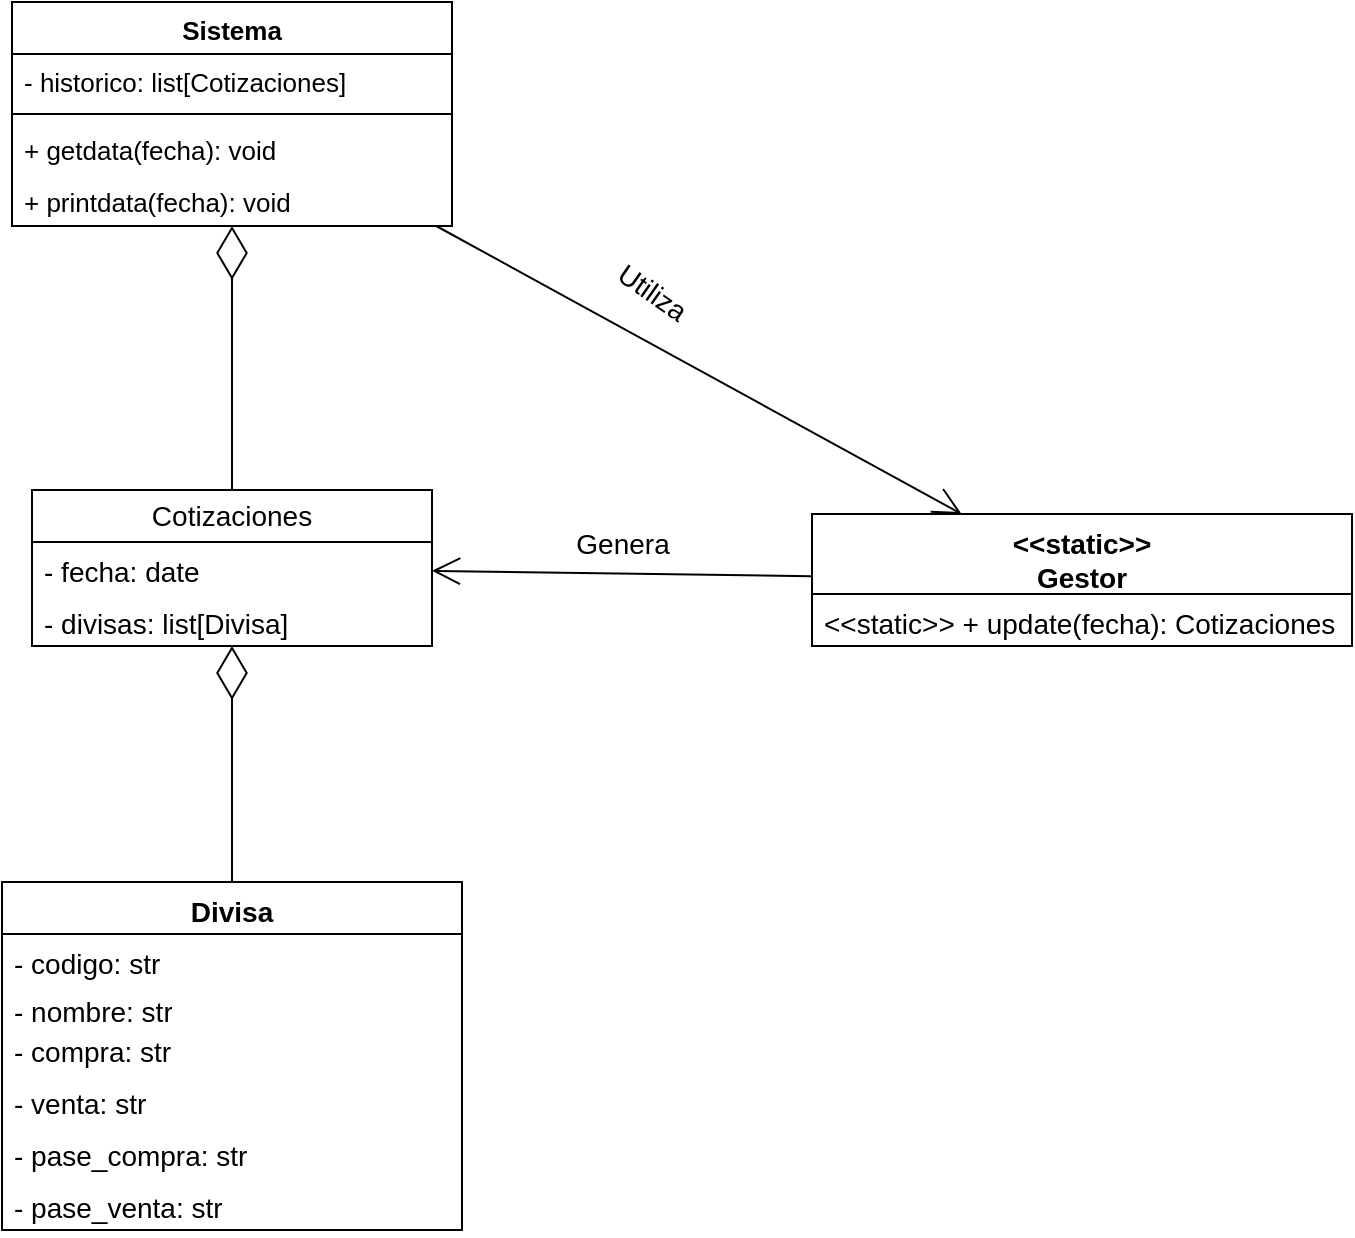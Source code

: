 <mxfile version="27.0.2">
  <diagram name="Page-1" id="1s3QCK1u-lFL1xn6LJ61">
    <mxGraphModel dx="1042" dy="1803" grid="1" gridSize="10" guides="1" tooltips="1" connect="1" arrows="1" fold="1" page="1" pageScale="1" pageWidth="827" pageHeight="1169" math="0" shadow="0">
      <root>
        <mxCell id="0" />
        <mxCell id="1" parent="0" />
        <mxCell id="Xtu-5J3k2FMBNV9fqlI5-1" value="Divisa" style="swimlane;fontStyle=1;align=center;verticalAlign=top;childLayout=stackLayout;horizontal=1;startSize=26;horizontalStack=0;resizeParent=1;resizeParentMax=0;resizeLast=0;collapsible=1;marginBottom=0;whiteSpace=wrap;html=1;fontSize=14;" parent="1" vertex="1">
          <mxGeometry x="45" y="200" width="230" height="174" as="geometry" />
        </mxCell>
        <mxCell id="Xtu-5J3k2FMBNV9fqlI5-2" value="- codigo: str&lt;div&gt;&lt;br&gt;&lt;/div&gt;" style="text;strokeColor=none;fillColor=none;align=left;verticalAlign=top;spacingLeft=4;spacingRight=4;overflow=hidden;rotatable=0;points=[[0,0.5],[1,0.5]];portConstraint=eastwest;whiteSpace=wrap;html=1;fontSize=14;" parent="Xtu-5J3k2FMBNV9fqlI5-1" vertex="1">
          <mxGeometry y="26" width="230" height="24" as="geometry" />
        </mxCell>
        <mxCell id="Xtu-5J3k2FMBNV9fqlI5-6" value="- nombre: str" style="text;strokeColor=none;fillColor=none;align=left;verticalAlign=top;spacingLeft=4;spacingRight=4;overflow=hidden;rotatable=0;points=[[0,0.5],[1,0.5]];portConstraint=eastwest;whiteSpace=wrap;html=1;fontSize=14;" parent="Xtu-5J3k2FMBNV9fqlI5-1" vertex="1">
          <mxGeometry y="50" width="230" height="20" as="geometry" />
        </mxCell>
        <mxCell id="Xtu-5J3k2FMBNV9fqlI5-7" value="- compra: str" style="text;strokeColor=none;fillColor=none;align=left;verticalAlign=top;spacingLeft=4;spacingRight=4;overflow=hidden;rotatable=0;points=[[0,0.5],[1,0.5]];portConstraint=eastwest;whiteSpace=wrap;html=1;fontSize=14;" parent="Xtu-5J3k2FMBNV9fqlI5-1" vertex="1">
          <mxGeometry y="70" width="230" height="26" as="geometry" />
        </mxCell>
        <mxCell id="Xtu-5J3k2FMBNV9fqlI5-8" value="- venta: str" style="text;strokeColor=none;fillColor=none;align=left;verticalAlign=top;spacingLeft=4;spacingRight=4;overflow=hidden;rotatable=0;points=[[0,0.5],[1,0.5]];portConstraint=eastwest;whiteSpace=wrap;html=1;fontSize=14;" parent="Xtu-5J3k2FMBNV9fqlI5-1" vertex="1">
          <mxGeometry y="96" width="230" height="26" as="geometry" />
        </mxCell>
        <mxCell id="Xtu-5J3k2FMBNV9fqlI5-9" value="- pase_compra: str" style="text;strokeColor=none;fillColor=none;align=left;verticalAlign=top;spacingLeft=4;spacingRight=4;overflow=hidden;rotatable=0;points=[[0,0.5],[1,0.5]];portConstraint=eastwest;whiteSpace=wrap;html=1;fontSize=14;" parent="Xtu-5J3k2FMBNV9fqlI5-1" vertex="1">
          <mxGeometry y="122" width="230" height="26" as="geometry" />
        </mxCell>
        <mxCell id="Xtu-5J3k2FMBNV9fqlI5-10" value="- pase_venta: str" style="text;strokeColor=none;fillColor=none;align=left;verticalAlign=top;spacingLeft=4;spacingRight=4;overflow=hidden;rotatable=0;points=[[0,0.5],[1,0.5]];portConstraint=eastwest;whiteSpace=wrap;html=1;fontSize=14;" parent="Xtu-5J3k2FMBNV9fqlI5-1" vertex="1">
          <mxGeometry y="148" width="230" height="26" as="geometry" />
        </mxCell>
        <mxCell id="Xtu-5J3k2FMBNV9fqlI5-11" value="Cotizaciones" style="swimlane;fontStyle=0;childLayout=stackLayout;horizontal=1;startSize=26;fillColor=none;horizontalStack=0;resizeParent=1;resizeParentMax=0;resizeLast=0;collapsible=1;marginBottom=0;whiteSpace=wrap;html=1;fontSize=14;" parent="1" vertex="1">
          <mxGeometry x="60" y="4" width="200" height="78" as="geometry" />
        </mxCell>
        <mxCell id="Xtu-5J3k2FMBNV9fqlI5-12" value="- fecha: date" style="text;strokeColor=none;fillColor=none;align=left;verticalAlign=top;spacingLeft=4;spacingRight=4;overflow=hidden;rotatable=0;points=[[0,0.5],[1,0.5]];portConstraint=eastwest;whiteSpace=wrap;html=1;fontSize=14;" parent="Xtu-5J3k2FMBNV9fqlI5-11" vertex="1">
          <mxGeometry y="26" width="200" height="26" as="geometry" />
        </mxCell>
        <mxCell id="Xtu-5J3k2FMBNV9fqlI5-13" value="- divisas: list[Divisa]" style="text;strokeColor=none;fillColor=none;align=left;verticalAlign=top;spacingLeft=4;spacingRight=4;overflow=hidden;rotatable=0;points=[[0,0.5],[1,0.5]];portConstraint=eastwest;whiteSpace=wrap;html=1;fontSize=14;" parent="Xtu-5J3k2FMBNV9fqlI5-11" vertex="1">
          <mxGeometry y="52" width="200" height="26" as="geometry" />
        </mxCell>
        <mxCell id="PDci8cK-9YGZ7PT1LQuQ-10" value="Sistema" style="swimlane;fontStyle=1;align=center;verticalAlign=top;childLayout=stackLayout;horizontal=1;startSize=26;horizontalStack=0;resizeParent=1;resizeParentMax=0;resizeLast=0;collapsible=1;marginBottom=0;whiteSpace=wrap;html=1;fontSize=13;" parent="1" vertex="1">
          <mxGeometry x="50" y="-240" width="220" height="112" as="geometry" />
        </mxCell>
        <mxCell id="PDci8cK-9YGZ7PT1LQuQ-11" value="&lt;font&gt;- historico: list[Cotizaciones]&lt;/font&gt;" style="text;strokeColor=none;fillColor=none;align=left;verticalAlign=top;spacingLeft=4;spacingRight=4;overflow=hidden;rotatable=0;points=[[0,0.5],[1,0.5]];portConstraint=eastwest;whiteSpace=wrap;html=1;fontSize=13;" parent="PDci8cK-9YGZ7PT1LQuQ-10" vertex="1">
          <mxGeometry y="26" width="220" height="26" as="geometry" />
        </mxCell>
        <mxCell id="puIc5f1SIJ8Jslr9r1N3-1" value="" style="line;strokeWidth=1;fillColor=none;align=left;verticalAlign=middle;spacingTop=-1;spacingLeft=3;spacingRight=3;rotatable=0;labelPosition=right;points=[];portConstraint=eastwest;strokeColor=inherit;fontSize=13;" vertex="1" parent="PDci8cK-9YGZ7PT1LQuQ-10">
          <mxGeometry y="52" width="220" height="8" as="geometry" />
        </mxCell>
        <mxCell id="puIc5f1SIJ8Jslr9r1N3-2" value="+ getdata(fecha): void&lt;div&gt;&lt;br&gt;&lt;/div&gt;" style="text;strokeColor=none;fillColor=none;align=left;verticalAlign=top;spacingLeft=4;spacingRight=4;overflow=hidden;rotatable=0;points=[[0,0.5],[1,0.5]];portConstraint=eastwest;whiteSpace=wrap;html=1;fontSize=13;" vertex="1" parent="PDci8cK-9YGZ7PT1LQuQ-10">
          <mxGeometry y="60" width="220" height="26" as="geometry" />
        </mxCell>
        <mxCell id="puIc5f1SIJ8Jslr9r1N3-4" value="+ printdata(fecha): void" style="text;strokeColor=none;fillColor=none;align=left;verticalAlign=top;spacingLeft=4;spacingRight=4;overflow=hidden;rotatable=0;points=[[0,0.5],[1,0.5]];portConstraint=eastwest;whiteSpace=wrap;html=1;fontSize=13;" vertex="1" parent="PDci8cK-9YGZ7PT1LQuQ-10">
          <mxGeometry y="86" width="220" height="26" as="geometry" />
        </mxCell>
        <mxCell id="PDci8cK-9YGZ7PT1LQuQ-15" value="" style="endArrow=open;endFill=1;endSize=12;html=1;rounded=0;" parent="1" source="Xtu-5J3k2FMBNV9fqlI5-15" target="Xtu-5J3k2FMBNV9fqlI5-11" edge="1">
          <mxGeometry width="160" relative="1" as="geometry">
            <mxPoint x="40" y="230" as="sourcePoint" />
            <mxPoint x="130" y="260" as="targetPoint" />
          </mxGeometry>
        </mxCell>
        <mxCell id="Xtu-5J3k2FMBNV9fqlI5-15" value="&amp;lt;&amp;lt;static&amp;gt;&amp;gt;&lt;div&gt;Gestor&lt;/div&gt;" style="swimlane;fontStyle=1;align=center;verticalAlign=top;childLayout=stackLayout;horizontal=1;startSize=40;horizontalStack=0;resizeParent=1;resizeParentMax=0;resizeLast=0;collapsible=1;marginBottom=0;whiteSpace=wrap;html=1;fontSize=14;" parent="1" vertex="1">
          <mxGeometry x="450" y="16" width="270" height="66" as="geometry" />
        </mxCell>
        <mxCell id="Xtu-5J3k2FMBNV9fqlI5-18" value="&amp;lt;&amp;lt;static&amp;gt;&amp;gt; + update(fecha): Cotizaciones" style="text;strokeColor=none;fillColor=none;align=left;verticalAlign=top;spacingLeft=4;spacingRight=4;overflow=hidden;rotatable=0;points=[[0,0.5],[1,0.5]];portConstraint=eastwest;whiteSpace=wrap;html=1;fontSize=14;" parent="Xtu-5J3k2FMBNV9fqlI5-15" vertex="1">
          <mxGeometry y="40" width="270" height="26" as="geometry" />
        </mxCell>
        <mxCell id="PDci8cK-9YGZ7PT1LQuQ-17" value="" style="endArrow=diamondThin;endFill=0;endSize=24;html=1;rounded=0;" parent="1" source="Xtu-5J3k2FMBNV9fqlI5-1" target="Xtu-5J3k2FMBNV9fqlI5-11" edge="1">
          <mxGeometry width="160" relative="1" as="geometry">
            <mxPoint x="100" y="270" as="sourcePoint" />
            <mxPoint x="260" y="270" as="targetPoint" />
          </mxGeometry>
        </mxCell>
        <mxCell id="PDci8cK-9YGZ7PT1LQuQ-18" value="&lt;font style=&quot;font-size: 14px;&quot;&gt;Genera&lt;/font&gt;" style="text;html=1;align=center;verticalAlign=middle;resizable=0;points=[];autosize=1;strokeColor=none;fillColor=none;rotation=0;" parent="1" vertex="1">
          <mxGeometry x="320" y="16" width="70" height="30" as="geometry" />
        </mxCell>
        <mxCell id="PDci8cK-9YGZ7PT1LQuQ-21" value="" style="endArrow=open;endFill=1;endSize=12;html=1;rounded=0;fontSize=11;" parent="1" source="PDci8cK-9YGZ7PT1LQuQ-10" target="Xtu-5J3k2FMBNV9fqlI5-15" edge="1">
          <mxGeometry width="160" relative="1" as="geometry">
            <mxPoint x="450" y="-130" as="sourcePoint" />
            <mxPoint x="450" as="targetPoint" />
          </mxGeometry>
        </mxCell>
        <mxCell id="PDci8cK-9YGZ7PT1LQuQ-22" value="&lt;font style=&quot;font-size: 14px;&quot;&gt;Utiliza&lt;/font&gt;" style="text;html=1;align=center;verticalAlign=middle;resizable=0;points=[];autosize=1;strokeColor=none;fillColor=none;rotation=35;" parent="1" vertex="1">
          <mxGeometry x="340" y="-110" width="60" height="30" as="geometry" />
        </mxCell>
        <mxCell id="PDci8cK-9YGZ7PT1LQuQ-23" value="" style="endArrow=diamondThin;endFill=0;endSize=24;html=1;rounded=0;" parent="1" source="Xtu-5J3k2FMBNV9fqlI5-11" target="PDci8cK-9YGZ7PT1LQuQ-10" edge="1">
          <mxGeometry width="160" relative="1" as="geometry">
            <mxPoint x="240" y="-30" as="sourcePoint" />
            <mxPoint x="100" y="-30" as="targetPoint" />
          </mxGeometry>
        </mxCell>
      </root>
    </mxGraphModel>
  </diagram>
</mxfile>
